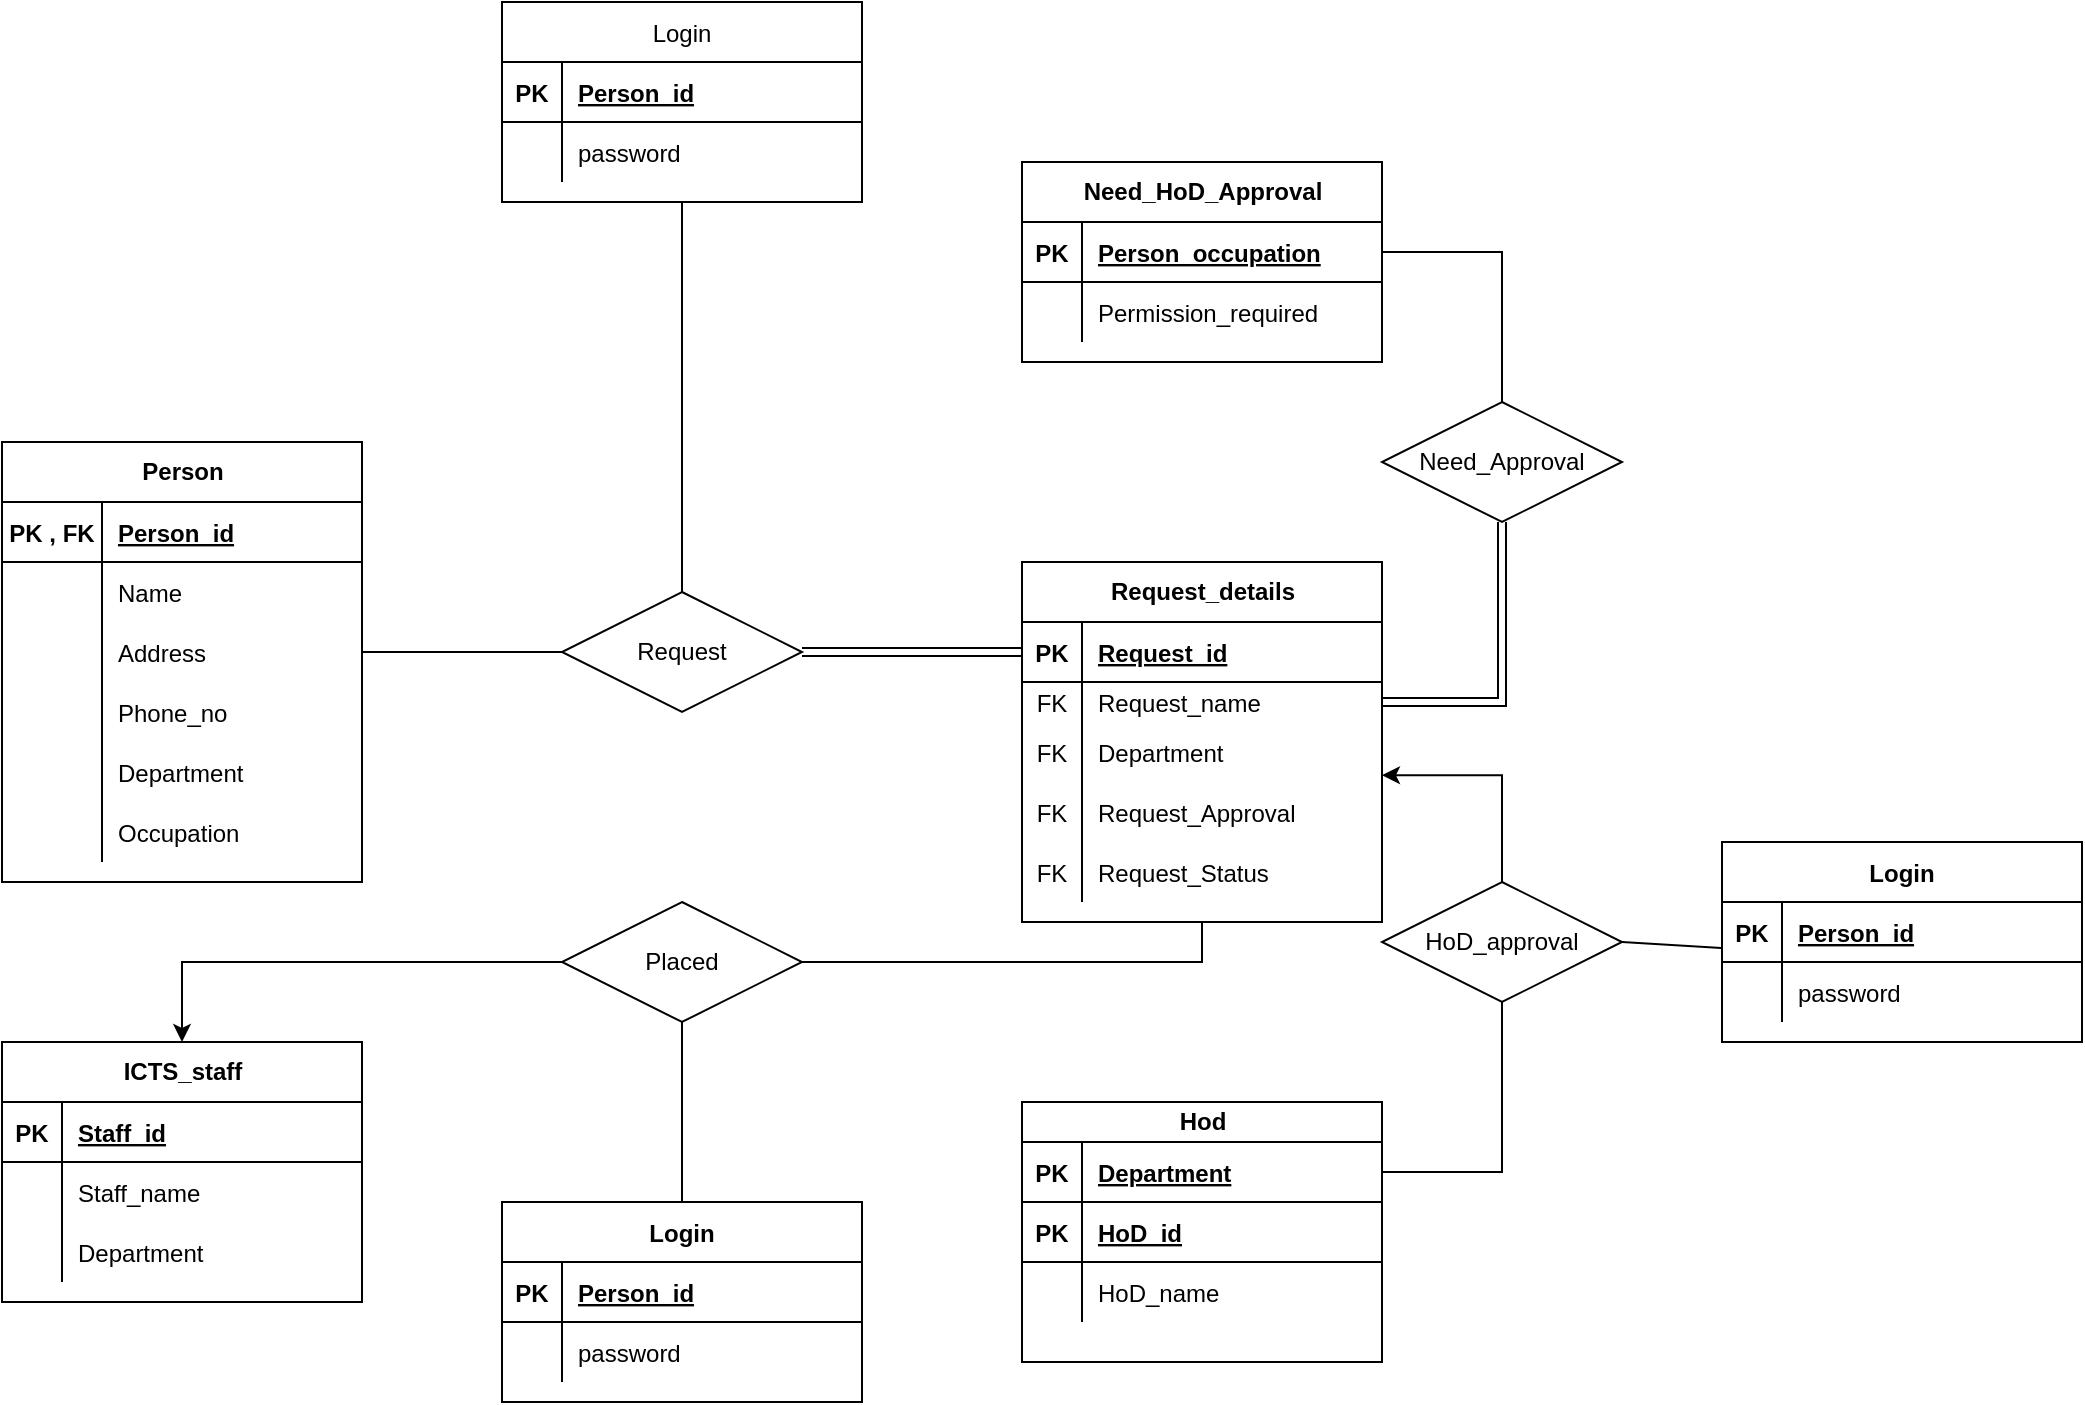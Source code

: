 <mxfile version="13.10.4" type="github">
  <diagram id="aMaXBnaIYGT4KekO0aj6" name="Page-1">
    <mxGraphModel dx="2333" dy="829" grid="1" gridSize="10" guides="1" tooltips="1" connect="1" arrows="1" fold="1" page="1" pageScale="1" pageWidth="850" pageHeight="1100" math="0" shadow="0">
      <root>
        <mxCell id="0" />
        <mxCell id="1" parent="0" />
        <mxCell id="jRo9vK5PYB-S02NQwqbe-42" value="Person" style="shape=table;startSize=30;container=1;collapsible=1;childLayout=tableLayout;fixedRows=1;rowLines=0;fontStyle=1;align=center;resizeLast=1;html=1;" parent="1" vertex="1">
          <mxGeometry x="-30" y="280" width="180" height="220" as="geometry" />
        </mxCell>
        <mxCell id="jRo9vK5PYB-S02NQwqbe-43" value="" style="shape=partialRectangle;collapsible=0;dropTarget=0;pointerEvents=0;fillColor=none;top=0;left=0;bottom=1;right=0;points=[[0,0.5],[1,0.5]];portConstraint=eastwest;" parent="jRo9vK5PYB-S02NQwqbe-42" vertex="1">
          <mxGeometry y="30" width="180" height="30" as="geometry" />
        </mxCell>
        <mxCell id="jRo9vK5PYB-S02NQwqbe-44" value="PK , FK" style="shape=partialRectangle;connectable=0;fillColor=none;top=0;left=0;bottom=0;right=0;fontStyle=1;overflow=hidden;" parent="jRo9vK5PYB-S02NQwqbe-43" vertex="1">
          <mxGeometry width="50" height="30" as="geometry" />
        </mxCell>
        <mxCell id="jRo9vK5PYB-S02NQwqbe-45" value="Person_id" style="shape=partialRectangle;connectable=0;fillColor=none;top=0;left=0;bottom=0;right=0;align=left;spacingLeft=6;fontStyle=5;overflow=hidden;" parent="jRo9vK5PYB-S02NQwqbe-43" vertex="1">
          <mxGeometry x="50" width="130" height="30" as="geometry" />
        </mxCell>
        <mxCell id="jRo9vK5PYB-S02NQwqbe-46" value="" style="shape=partialRectangle;collapsible=0;dropTarget=0;pointerEvents=0;fillColor=none;top=0;left=0;bottom=0;right=0;points=[[0,0.5],[1,0.5]];portConstraint=eastwest;" parent="jRo9vK5PYB-S02NQwqbe-42" vertex="1">
          <mxGeometry y="60" width="180" height="30" as="geometry" />
        </mxCell>
        <mxCell id="jRo9vK5PYB-S02NQwqbe-47" value="" style="shape=partialRectangle;connectable=0;fillColor=none;top=0;left=0;bottom=0;right=0;editable=1;overflow=hidden;" parent="jRo9vK5PYB-S02NQwqbe-46" vertex="1">
          <mxGeometry width="50" height="30" as="geometry" />
        </mxCell>
        <mxCell id="jRo9vK5PYB-S02NQwqbe-48" value="Name" style="shape=partialRectangle;connectable=0;fillColor=none;top=0;left=0;bottom=0;right=0;align=left;spacingLeft=6;overflow=hidden;" parent="jRo9vK5PYB-S02NQwqbe-46" vertex="1">
          <mxGeometry x="50" width="130" height="30" as="geometry" />
        </mxCell>
        <mxCell id="jRo9vK5PYB-S02NQwqbe-49" value="" style="shape=partialRectangle;collapsible=0;dropTarget=0;pointerEvents=0;fillColor=none;top=0;left=0;bottom=0;right=0;points=[[0,0.5],[1,0.5]];portConstraint=eastwest;" parent="jRo9vK5PYB-S02NQwqbe-42" vertex="1">
          <mxGeometry y="90" width="180" height="30" as="geometry" />
        </mxCell>
        <mxCell id="jRo9vK5PYB-S02NQwqbe-50" value="" style="shape=partialRectangle;connectable=0;fillColor=none;top=0;left=0;bottom=0;right=0;editable=1;overflow=hidden;" parent="jRo9vK5PYB-S02NQwqbe-49" vertex="1">
          <mxGeometry width="50" height="30" as="geometry" />
        </mxCell>
        <mxCell id="jRo9vK5PYB-S02NQwqbe-51" value="Address" style="shape=partialRectangle;connectable=0;fillColor=none;top=0;left=0;bottom=0;right=0;align=left;spacingLeft=6;overflow=hidden;" parent="jRo9vK5PYB-S02NQwqbe-49" vertex="1">
          <mxGeometry x="50" width="130" height="30" as="geometry" />
        </mxCell>
        <mxCell id="jRo9vK5PYB-S02NQwqbe-52" value="" style="shape=partialRectangle;collapsible=0;dropTarget=0;pointerEvents=0;fillColor=none;top=0;left=0;bottom=0;right=0;points=[[0,0.5],[1,0.5]];portConstraint=eastwest;" parent="jRo9vK5PYB-S02NQwqbe-42" vertex="1">
          <mxGeometry y="120" width="180" height="30" as="geometry" />
        </mxCell>
        <mxCell id="jRo9vK5PYB-S02NQwqbe-53" value="" style="shape=partialRectangle;connectable=0;fillColor=none;top=0;left=0;bottom=0;right=0;editable=1;overflow=hidden;" parent="jRo9vK5PYB-S02NQwqbe-52" vertex="1">
          <mxGeometry width="50" height="30" as="geometry" />
        </mxCell>
        <mxCell id="jRo9vK5PYB-S02NQwqbe-54" value="Phone_no" style="shape=partialRectangle;connectable=0;fillColor=none;top=0;left=0;bottom=0;right=0;align=left;spacingLeft=6;overflow=hidden;" parent="jRo9vK5PYB-S02NQwqbe-52" vertex="1">
          <mxGeometry x="50" width="130" height="30" as="geometry" />
        </mxCell>
        <mxCell id="jRo9vK5PYB-S02NQwqbe-55" value="" style="shape=partialRectangle;collapsible=0;dropTarget=0;pointerEvents=0;fillColor=none;top=0;left=0;bottom=0;right=0;points=[[0,0.5],[1,0.5]];portConstraint=eastwest;" parent="jRo9vK5PYB-S02NQwqbe-42" vertex="1">
          <mxGeometry y="150" width="180" height="30" as="geometry" />
        </mxCell>
        <mxCell id="jRo9vK5PYB-S02NQwqbe-56" value="" style="shape=partialRectangle;connectable=0;fillColor=none;top=0;left=0;bottom=0;right=0;editable=1;overflow=hidden;" parent="jRo9vK5PYB-S02NQwqbe-55" vertex="1">
          <mxGeometry width="50" height="30" as="geometry" />
        </mxCell>
        <mxCell id="jRo9vK5PYB-S02NQwqbe-57" value="Department" style="shape=partialRectangle;connectable=0;fillColor=none;top=0;left=0;bottom=0;right=0;align=left;spacingLeft=6;overflow=hidden;" parent="jRo9vK5PYB-S02NQwqbe-55" vertex="1">
          <mxGeometry x="50" width="130" height="30" as="geometry" />
        </mxCell>
        <mxCell id="gTWYj47MA-mIqvsdXgrU-1" value="" style="shape=partialRectangle;collapsible=0;dropTarget=0;pointerEvents=0;fillColor=none;top=0;left=0;bottom=0;right=0;points=[[0,0.5],[1,0.5]];portConstraint=eastwest;" vertex="1" parent="jRo9vK5PYB-S02NQwqbe-42">
          <mxGeometry y="180" width="180" height="30" as="geometry" />
        </mxCell>
        <mxCell id="gTWYj47MA-mIqvsdXgrU-2" value="" style="shape=partialRectangle;connectable=0;fillColor=none;top=0;left=0;bottom=0;right=0;editable=1;overflow=hidden;" vertex="1" parent="gTWYj47MA-mIqvsdXgrU-1">
          <mxGeometry width="50" height="30" as="geometry" />
        </mxCell>
        <mxCell id="gTWYj47MA-mIqvsdXgrU-3" value="Occupation" style="shape=partialRectangle;connectable=0;fillColor=none;top=0;left=0;bottom=0;right=0;align=left;spacingLeft=6;overflow=hidden;" vertex="1" parent="gTWYj47MA-mIqvsdXgrU-1">
          <mxGeometry x="50" width="130" height="30" as="geometry" />
        </mxCell>
        <mxCell id="jRo9vK5PYB-S02NQwqbe-88" value="Request_details" style="shape=table;startSize=30;container=1;collapsible=1;childLayout=tableLayout;fixedRows=1;rowLines=0;fontStyle=1;align=center;resizeLast=1;html=1;" parent="1" vertex="1">
          <mxGeometry x="480" y="340" width="180" height="180" as="geometry" />
        </mxCell>
        <mxCell id="jRo9vK5PYB-S02NQwqbe-89" value="" style="shape=partialRectangle;collapsible=0;dropTarget=0;pointerEvents=0;fillColor=none;top=0;left=0;bottom=1;right=0;points=[[0,0.5],[1,0.5]];portConstraint=eastwest;" parent="jRo9vK5PYB-S02NQwqbe-88" vertex="1">
          <mxGeometry y="30" width="180" height="30" as="geometry" />
        </mxCell>
        <mxCell id="jRo9vK5PYB-S02NQwqbe-90" value="PK" style="shape=partialRectangle;connectable=0;fillColor=none;top=0;left=0;bottom=0;right=0;fontStyle=1;overflow=hidden;" parent="jRo9vK5PYB-S02NQwqbe-89" vertex="1">
          <mxGeometry width="30" height="30" as="geometry" />
        </mxCell>
        <mxCell id="jRo9vK5PYB-S02NQwqbe-91" value="Request_id" style="shape=partialRectangle;connectable=0;fillColor=none;top=0;left=0;bottom=0;right=0;align=left;spacingLeft=6;fontStyle=5;overflow=hidden;" parent="jRo9vK5PYB-S02NQwqbe-89" vertex="1">
          <mxGeometry x="30" width="150" height="30" as="geometry" />
        </mxCell>
        <mxCell id="jRo9vK5PYB-S02NQwqbe-92" value="" style="shape=partialRectangle;collapsible=0;dropTarget=0;pointerEvents=0;fillColor=none;top=0;left=0;bottom=0;right=0;points=[[0,0.5],[1,0.5]];portConstraint=eastwest;" parent="jRo9vK5PYB-S02NQwqbe-88" vertex="1">
          <mxGeometry y="60" width="180" height="20" as="geometry" />
        </mxCell>
        <mxCell id="jRo9vK5PYB-S02NQwqbe-93" value="FK" style="shape=partialRectangle;connectable=0;fillColor=none;top=0;left=0;bottom=0;right=0;editable=1;overflow=hidden;" parent="jRo9vK5PYB-S02NQwqbe-92" vertex="1">
          <mxGeometry width="30" height="20" as="geometry" />
        </mxCell>
        <mxCell id="jRo9vK5PYB-S02NQwqbe-94" value="Request_name" style="shape=partialRectangle;connectable=0;fillColor=none;top=0;left=0;bottom=0;right=0;align=left;spacingLeft=6;overflow=hidden;" parent="jRo9vK5PYB-S02NQwqbe-92" vertex="1">
          <mxGeometry x="30" width="150" height="20" as="geometry" />
        </mxCell>
        <mxCell id="jRo9vK5PYB-S02NQwqbe-95" value="" style="shape=partialRectangle;collapsible=0;dropTarget=0;pointerEvents=0;fillColor=none;top=0;left=0;bottom=0;right=0;points=[[0,0.5],[1,0.5]];portConstraint=eastwest;" parent="jRo9vK5PYB-S02NQwqbe-88" vertex="1">
          <mxGeometry y="80" width="180" height="30" as="geometry" />
        </mxCell>
        <mxCell id="jRo9vK5PYB-S02NQwqbe-96" value="FK" style="shape=partialRectangle;connectable=0;fillColor=none;top=0;left=0;bottom=0;right=0;editable=1;overflow=hidden;" parent="jRo9vK5PYB-S02NQwqbe-95" vertex="1">
          <mxGeometry width="30" height="30" as="geometry" />
        </mxCell>
        <mxCell id="jRo9vK5PYB-S02NQwqbe-97" value="Department" style="shape=partialRectangle;connectable=0;fillColor=none;top=0;left=0;bottom=0;right=0;align=left;spacingLeft=6;overflow=hidden;" parent="jRo9vK5PYB-S02NQwqbe-95" vertex="1">
          <mxGeometry x="30" width="150" height="30" as="geometry" />
        </mxCell>
        <mxCell id="gTWYj47MA-mIqvsdXgrU-82" value="" style="shape=partialRectangle;collapsible=0;dropTarget=0;pointerEvents=0;fillColor=none;top=0;left=0;bottom=0;right=0;points=[[0,0.5],[1,0.5]];portConstraint=eastwest;" vertex="1" parent="jRo9vK5PYB-S02NQwqbe-88">
          <mxGeometry y="110" width="180" height="30" as="geometry" />
        </mxCell>
        <mxCell id="gTWYj47MA-mIqvsdXgrU-83" value="FK" style="shape=partialRectangle;connectable=0;fillColor=none;top=0;left=0;bottom=0;right=0;editable=1;overflow=hidden;" vertex="1" parent="gTWYj47MA-mIqvsdXgrU-82">
          <mxGeometry width="30" height="30" as="geometry" />
        </mxCell>
        <mxCell id="gTWYj47MA-mIqvsdXgrU-84" value="Request_Approval" style="shape=partialRectangle;connectable=0;fillColor=none;top=0;left=0;bottom=0;right=0;align=left;spacingLeft=6;overflow=hidden;" vertex="1" parent="gTWYj47MA-mIqvsdXgrU-82">
          <mxGeometry x="30" width="150" height="30" as="geometry" />
        </mxCell>
        <mxCell id="gTWYj47MA-mIqvsdXgrU-85" value="" style="shape=partialRectangle;collapsible=0;dropTarget=0;pointerEvents=0;fillColor=none;top=0;left=0;bottom=0;right=0;points=[[0,0.5],[1,0.5]];portConstraint=eastwest;" vertex="1" parent="jRo9vK5PYB-S02NQwqbe-88">
          <mxGeometry y="140" width="180" height="30" as="geometry" />
        </mxCell>
        <mxCell id="gTWYj47MA-mIqvsdXgrU-86" value="FK" style="shape=partialRectangle;connectable=0;fillColor=none;top=0;left=0;bottom=0;right=0;editable=1;overflow=hidden;" vertex="1" parent="gTWYj47MA-mIqvsdXgrU-85">
          <mxGeometry width="30" height="30" as="geometry" />
        </mxCell>
        <mxCell id="gTWYj47MA-mIqvsdXgrU-87" value="Request_Status" style="shape=partialRectangle;connectable=0;fillColor=none;top=0;left=0;bottom=0;right=0;align=left;spacingLeft=6;overflow=hidden;" vertex="1" parent="gTWYj47MA-mIqvsdXgrU-85">
          <mxGeometry x="30" width="150" height="30" as="geometry" />
        </mxCell>
        <mxCell id="jRo9vK5PYB-S02NQwqbe-104" value="Need_HoD_Approval" style="shape=table;startSize=30;container=1;collapsible=1;childLayout=tableLayout;fixedRows=1;rowLines=0;fontStyle=1;align=center;resizeLast=1;html=1;" parent="1" vertex="1">
          <mxGeometry x="480" y="140" width="180" height="100" as="geometry" />
        </mxCell>
        <mxCell id="jRo9vK5PYB-S02NQwqbe-117" value="" style="shape=partialRectangle;collapsible=0;dropTarget=0;pointerEvents=0;fillColor=none;top=0;left=0;bottom=1;right=0;points=[[0,0.5],[1,0.5]];portConstraint=eastwest;" parent="jRo9vK5PYB-S02NQwqbe-104" vertex="1">
          <mxGeometry y="30" width="180" height="30" as="geometry" />
        </mxCell>
        <mxCell id="jRo9vK5PYB-S02NQwqbe-118" value="PK" style="shape=partialRectangle;connectable=0;fillColor=none;top=0;left=0;bottom=0;right=0;fontStyle=1;overflow=hidden;" parent="jRo9vK5PYB-S02NQwqbe-117" vertex="1">
          <mxGeometry width="30" height="30" as="geometry" />
        </mxCell>
        <mxCell id="jRo9vK5PYB-S02NQwqbe-119" value="Person_occupation" style="shape=partialRectangle;connectable=0;fillColor=none;top=0;left=0;bottom=0;right=0;align=left;spacingLeft=6;fontStyle=5;overflow=hidden;" parent="jRo9vK5PYB-S02NQwqbe-117" vertex="1">
          <mxGeometry x="30" width="150" height="30" as="geometry" />
        </mxCell>
        <mxCell id="jRo9vK5PYB-S02NQwqbe-108" value="" style="shape=partialRectangle;collapsible=0;dropTarget=0;pointerEvents=0;fillColor=none;top=0;left=0;bottom=0;right=0;points=[[0,0.5],[1,0.5]];portConstraint=eastwest;" parent="jRo9vK5PYB-S02NQwqbe-104" vertex="1">
          <mxGeometry y="60" width="180" height="30" as="geometry" />
        </mxCell>
        <mxCell id="jRo9vK5PYB-S02NQwqbe-109" value="" style="shape=partialRectangle;connectable=0;fillColor=none;top=0;left=0;bottom=0;right=0;editable=1;overflow=hidden;" parent="jRo9vK5PYB-S02NQwqbe-108" vertex="1">
          <mxGeometry width="30" height="30" as="geometry" />
        </mxCell>
        <mxCell id="jRo9vK5PYB-S02NQwqbe-110" value="Permission_required" style="shape=partialRectangle;connectable=0;fillColor=none;top=0;left=0;bottom=0;right=0;align=left;spacingLeft=6;overflow=hidden;" parent="jRo9vK5PYB-S02NQwqbe-108" vertex="1">
          <mxGeometry x="30" width="150" height="30" as="geometry" />
        </mxCell>
        <mxCell id="jRo9vK5PYB-S02NQwqbe-120" value="Hod" style="shape=table;startSize=20;container=1;collapsible=1;childLayout=tableLayout;fixedRows=1;rowLines=0;fontStyle=1;align=center;resizeLast=1;html=1;" parent="1" vertex="1">
          <mxGeometry x="480" y="610" width="180" height="130" as="geometry" />
        </mxCell>
        <mxCell id="jRo9vK5PYB-S02NQwqbe-121" value="" style="shape=partialRectangle;collapsible=0;dropTarget=0;pointerEvents=0;fillColor=none;top=0;left=0;bottom=1;right=0;points=[[0,0.5],[1,0.5]];portConstraint=eastwest;" parent="jRo9vK5PYB-S02NQwqbe-120" vertex="1">
          <mxGeometry y="20" width="180" height="30" as="geometry" />
        </mxCell>
        <mxCell id="jRo9vK5PYB-S02NQwqbe-122" value="PK" style="shape=partialRectangle;connectable=0;fillColor=none;top=0;left=0;bottom=0;right=0;fontStyle=1;overflow=hidden;" parent="jRo9vK5PYB-S02NQwqbe-121" vertex="1">
          <mxGeometry width="30" height="30" as="geometry" />
        </mxCell>
        <mxCell id="jRo9vK5PYB-S02NQwqbe-123" value="Department" style="shape=partialRectangle;connectable=0;fillColor=none;top=0;left=0;bottom=0;right=0;align=left;spacingLeft=6;fontStyle=5;overflow=hidden;" parent="jRo9vK5PYB-S02NQwqbe-121" vertex="1">
          <mxGeometry x="30" width="150" height="30" as="geometry" />
        </mxCell>
        <mxCell id="gTWYj47MA-mIqvsdXgrU-59" value="" style="shape=partialRectangle;collapsible=0;dropTarget=0;pointerEvents=0;fillColor=none;top=0;left=0;bottom=1;right=0;points=[[0,0.5],[1,0.5]];portConstraint=eastwest;" vertex="1" parent="jRo9vK5PYB-S02NQwqbe-120">
          <mxGeometry y="50" width="180" height="30" as="geometry" />
        </mxCell>
        <mxCell id="gTWYj47MA-mIqvsdXgrU-60" value="PK" style="shape=partialRectangle;connectable=0;fillColor=none;top=0;left=0;bottom=0;right=0;fontStyle=1;overflow=hidden;" vertex="1" parent="gTWYj47MA-mIqvsdXgrU-59">
          <mxGeometry width="30" height="30" as="geometry" />
        </mxCell>
        <mxCell id="gTWYj47MA-mIqvsdXgrU-61" value="HoD_id" style="shape=partialRectangle;connectable=0;fillColor=none;top=0;left=0;bottom=0;right=0;align=left;spacingLeft=6;fontStyle=5;overflow=hidden;" vertex="1" parent="gTWYj47MA-mIqvsdXgrU-59">
          <mxGeometry x="30" width="150" height="30" as="geometry" />
        </mxCell>
        <mxCell id="gTWYj47MA-mIqvsdXgrU-11" value="" style="shape=partialRectangle;collapsible=0;dropTarget=0;pointerEvents=0;fillColor=none;top=0;left=0;bottom=0;right=0;points=[[0,0.5],[1,0.5]];portConstraint=eastwest;" vertex="1" parent="jRo9vK5PYB-S02NQwqbe-120">
          <mxGeometry y="80" width="180" height="30" as="geometry" />
        </mxCell>
        <mxCell id="gTWYj47MA-mIqvsdXgrU-12" value="" style="shape=partialRectangle;connectable=0;fillColor=none;top=0;left=0;bottom=0;right=0;editable=1;overflow=hidden;" vertex="1" parent="gTWYj47MA-mIqvsdXgrU-11">
          <mxGeometry width="30" height="30" as="geometry" />
        </mxCell>
        <mxCell id="gTWYj47MA-mIqvsdXgrU-13" value="HoD_name" style="shape=partialRectangle;connectable=0;fillColor=none;top=0;left=0;bottom=0;right=0;align=left;spacingLeft=6;overflow=hidden;" vertex="1" parent="gTWYj47MA-mIqvsdXgrU-11">
          <mxGeometry x="30" width="150" height="30" as="geometry" />
        </mxCell>
        <mxCell id="jRo9vK5PYB-S02NQwqbe-133" value="ICTS_staff" style="shape=table;startSize=30;container=1;collapsible=1;childLayout=tableLayout;fixedRows=1;rowLines=0;fontStyle=1;align=center;resizeLast=1;html=1;" parent="1" vertex="1">
          <mxGeometry x="-30" y="580" width="180" height="130" as="geometry" />
        </mxCell>
        <mxCell id="jRo9vK5PYB-S02NQwqbe-134" value="" style="shape=partialRectangle;collapsible=0;dropTarget=0;pointerEvents=0;fillColor=none;top=0;left=0;bottom=1;right=0;points=[[0,0.5],[1,0.5]];portConstraint=eastwest;" parent="jRo9vK5PYB-S02NQwqbe-133" vertex="1">
          <mxGeometry y="30" width="180" height="30" as="geometry" />
        </mxCell>
        <mxCell id="jRo9vK5PYB-S02NQwqbe-135" value="PK" style="shape=partialRectangle;connectable=0;fillColor=none;top=0;left=0;bottom=0;right=0;fontStyle=1;overflow=hidden;" parent="jRo9vK5PYB-S02NQwqbe-134" vertex="1">
          <mxGeometry width="30" height="30" as="geometry" />
        </mxCell>
        <mxCell id="jRo9vK5PYB-S02NQwqbe-136" value="Staff_id" style="shape=partialRectangle;connectable=0;fillColor=none;top=0;left=0;bottom=0;right=0;align=left;spacingLeft=6;fontStyle=5;overflow=hidden;" parent="jRo9vK5PYB-S02NQwqbe-134" vertex="1">
          <mxGeometry x="30" width="150" height="30" as="geometry" />
        </mxCell>
        <mxCell id="jRo9vK5PYB-S02NQwqbe-137" value="" style="shape=partialRectangle;collapsible=0;dropTarget=0;pointerEvents=0;fillColor=none;top=0;left=0;bottom=0;right=0;points=[[0,0.5],[1,0.5]];portConstraint=eastwest;" parent="jRo9vK5PYB-S02NQwqbe-133" vertex="1">
          <mxGeometry y="60" width="180" height="30" as="geometry" />
        </mxCell>
        <mxCell id="jRo9vK5PYB-S02NQwqbe-138" value="" style="shape=partialRectangle;connectable=0;fillColor=none;top=0;left=0;bottom=0;right=0;editable=1;overflow=hidden;" parent="jRo9vK5PYB-S02NQwqbe-137" vertex="1">
          <mxGeometry width="30" height="30" as="geometry" />
        </mxCell>
        <mxCell id="jRo9vK5PYB-S02NQwqbe-139" value="Staff_name" style="shape=partialRectangle;connectable=0;fillColor=none;top=0;left=0;bottom=0;right=0;align=left;spacingLeft=6;overflow=hidden;" parent="jRo9vK5PYB-S02NQwqbe-137" vertex="1">
          <mxGeometry x="30" width="150" height="30" as="geometry" />
        </mxCell>
        <mxCell id="jRo9vK5PYB-S02NQwqbe-140" value="" style="shape=partialRectangle;collapsible=0;dropTarget=0;pointerEvents=0;fillColor=none;top=0;left=0;bottom=0;right=0;points=[[0,0.5],[1,0.5]];portConstraint=eastwest;" parent="jRo9vK5PYB-S02NQwqbe-133" vertex="1">
          <mxGeometry y="90" width="180" height="30" as="geometry" />
        </mxCell>
        <mxCell id="jRo9vK5PYB-S02NQwqbe-141" value="" style="shape=partialRectangle;connectable=0;fillColor=none;top=0;left=0;bottom=0;right=0;editable=1;overflow=hidden;" parent="jRo9vK5PYB-S02NQwqbe-140" vertex="1">
          <mxGeometry width="30" height="30" as="geometry" />
        </mxCell>
        <mxCell id="jRo9vK5PYB-S02NQwqbe-142" value="Department" style="shape=partialRectangle;connectable=0;fillColor=none;top=0;left=0;bottom=0;right=0;align=left;spacingLeft=6;overflow=hidden;" parent="jRo9vK5PYB-S02NQwqbe-140" vertex="1">
          <mxGeometry x="30" width="150" height="30" as="geometry" />
        </mxCell>
        <mxCell id="gTWYj47MA-mIqvsdXgrU-46" style="edgeStyle=orthogonalEdgeStyle;shape=link;rounded=0;orthogonalLoop=1;jettySize=auto;html=1;entryX=0;entryY=0.5;entryDx=0;entryDy=0;exitX=1;exitY=0.5;exitDx=0;exitDy=0;" edge="1" parent="1" source="jRo9vK5PYB-S02NQwqbe-146" target="jRo9vK5PYB-S02NQwqbe-89">
          <mxGeometry relative="1" as="geometry" />
        </mxCell>
        <mxCell id="jRo9vK5PYB-S02NQwqbe-146" value="Request" style="shape=rhombus;perimeter=rhombusPerimeter;whiteSpace=wrap;html=1;align=center;" parent="1" vertex="1">
          <mxGeometry x="250" y="355" width="120" height="60" as="geometry" />
        </mxCell>
        <mxCell id="jRo9vK5PYB-S02NQwqbe-164" style="edgeStyle=orthogonalEdgeStyle;rounded=0;orthogonalLoop=1;jettySize=auto;html=1;entryX=1;entryY=0.887;entryDx=0;entryDy=0;entryPerimeter=0;" parent="1" source="jRo9vK5PYB-S02NQwqbe-148" target="jRo9vK5PYB-S02NQwqbe-95" edge="1">
          <mxGeometry relative="1" as="geometry" />
        </mxCell>
        <mxCell id="jRo9vK5PYB-S02NQwqbe-148" value="HoD_approval" style="shape=rhombus;perimeter=rhombusPerimeter;whiteSpace=wrap;html=1;align=center;perimeterSpacing=0;" parent="1" vertex="1">
          <mxGeometry x="660" y="500" width="120" height="60" as="geometry" />
        </mxCell>
        <mxCell id="jRo9vK5PYB-S02NQwqbe-168" style="edgeStyle=orthogonalEdgeStyle;rounded=0;orthogonalLoop=1;jettySize=auto;html=1;entryX=0.5;entryY=0;entryDx=0;entryDy=0;" parent="1" source="jRo9vK5PYB-S02NQwqbe-149" target="jRo9vK5PYB-S02NQwqbe-133" edge="1">
          <mxGeometry relative="1" as="geometry" />
        </mxCell>
        <mxCell id="jRo9vK5PYB-S02NQwqbe-149" value="Placed" style="shape=rhombus;perimeter=rhombusPerimeter;whiteSpace=wrap;html=1;align=center;" parent="1" vertex="1">
          <mxGeometry x="250" y="510" width="120" height="60" as="geometry" />
        </mxCell>
        <mxCell id="gTWYj47MA-mIqvsdXgrU-88" style="edgeStyle=orthogonalEdgeStyle;shape=link;rounded=0;orthogonalLoop=1;jettySize=auto;html=1;entryX=1;entryY=0.5;entryDx=0;entryDy=0;" edge="1" parent="1" source="jRo9vK5PYB-S02NQwqbe-150" target="jRo9vK5PYB-S02NQwqbe-92">
          <mxGeometry relative="1" as="geometry" />
        </mxCell>
        <mxCell id="jRo9vK5PYB-S02NQwqbe-150" value="Need_Approval" style="shape=rhombus;perimeter=rhombusPerimeter;whiteSpace=wrap;html=1;align=center;" parent="1" vertex="1">
          <mxGeometry x="660" y="260" width="120" height="60" as="geometry" />
        </mxCell>
        <mxCell id="jRo9vK5PYB-S02NQwqbe-163" value="" style="endArrow=none;html=1;rounded=0;entryX=0.5;entryY=0;entryDx=0;entryDy=0;exitX=1;exitY=0.5;exitDx=0;exitDy=0;" parent="1" source="jRo9vK5PYB-S02NQwqbe-117" target="jRo9vK5PYB-S02NQwqbe-150" edge="1">
          <mxGeometry relative="1" as="geometry">
            <mxPoint x="310" y="410" as="sourcePoint" />
            <mxPoint x="470" y="410" as="targetPoint" />
            <Array as="points">
              <mxPoint x="720" y="185" />
            </Array>
          </mxGeometry>
        </mxCell>
        <mxCell id="jRo9vK5PYB-S02NQwqbe-166" value="" style="endArrow=none;html=1;rounded=0;exitX=1;exitY=0.5;exitDx=0;exitDy=0;entryX=0.5;entryY=1;entryDx=0;entryDy=0;" parent="1" source="jRo9vK5PYB-S02NQwqbe-121" target="jRo9vK5PYB-S02NQwqbe-148" edge="1">
          <mxGeometry relative="1" as="geometry">
            <mxPoint x="310" y="480" as="sourcePoint" />
            <mxPoint x="470" y="480" as="targetPoint" />
            <Array as="points">
              <mxPoint x="720" y="645" />
            </Array>
          </mxGeometry>
        </mxCell>
        <mxCell id="jRo9vK5PYB-S02NQwqbe-167" value="" style="endArrow=none;html=1;rounded=0;entryX=0.5;entryY=1;entryDx=0;entryDy=0;exitX=1;exitY=0.5;exitDx=0;exitDy=0;" parent="1" source="jRo9vK5PYB-S02NQwqbe-149" target="jRo9vK5PYB-S02NQwqbe-88" edge="1">
          <mxGeometry relative="1" as="geometry">
            <mxPoint x="310" y="480" as="sourcePoint" />
            <mxPoint x="470" y="480" as="targetPoint" />
            <Array as="points">
              <mxPoint x="570" y="540" />
            </Array>
          </mxGeometry>
        </mxCell>
        <mxCell id="gTWYj47MA-mIqvsdXgrU-14" value="Login" style="shape=table;startSize=30;container=1;collapsible=1;childLayout=tableLayout;fixedRows=1;rowLines=0;fontStyle=0;align=center;resizeLast=1;" vertex="1" parent="1">
          <mxGeometry x="220" y="60" width="180" height="100" as="geometry" />
        </mxCell>
        <mxCell id="gTWYj47MA-mIqvsdXgrU-15" value="" style="shape=partialRectangle;collapsible=0;dropTarget=0;pointerEvents=0;fillColor=none;top=0;left=0;bottom=1;right=0;points=[[0,0.5],[1,0.5]];portConstraint=eastwest;" vertex="1" parent="gTWYj47MA-mIqvsdXgrU-14">
          <mxGeometry y="30" width="180" height="30" as="geometry" />
        </mxCell>
        <mxCell id="gTWYj47MA-mIqvsdXgrU-16" value="PK" style="shape=partialRectangle;connectable=0;fillColor=none;top=0;left=0;bottom=0;right=0;fontStyle=1;overflow=hidden;" vertex="1" parent="gTWYj47MA-mIqvsdXgrU-15">
          <mxGeometry width="30" height="30" as="geometry" />
        </mxCell>
        <mxCell id="gTWYj47MA-mIqvsdXgrU-17" value="Person_id" style="shape=partialRectangle;connectable=0;fillColor=none;top=0;left=0;bottom=0;right=0;align=left;spacingLeft=6;fontStyle=5;overflow=hidden;" vertex="1" parent="gTWYj47MA-mIqvsdXgrU-15">
          <mxGeometry x="30" width="150" height="30" as="geometry" />
        </mxCell>
        <mxCell id="gTWYj47MA-mIqvsdXgrU-18" value="" style="shape=partialRectangle;collapsible=0;dropTarget=0;pointerEvents=0;fillColor=none;top=0;left=0;bottom=0;right=0;points=[[0,0.5],[1,0.5]];portConstraint=eastwest;" vertex="1" parent="gTWYj47MA-mIqvsdXgrU-14">
          <mxGeometry y="60" width="180" height="30" as="geometry" />
        </mxCell>
        <mxCell id="gTWYj47MA-mIqvsdXgrU-19" value="" style="shape=partialRectangle;connectable=0;fillColor=none;top=0;left=0;bottom=0;right=0;editable=1;overflow=hidden;" vertex="1" parent="gTWYj47MA-mIqvsdXgrU-18">
          <mxGeometry width="30" height="30" as="geometry" />
        </mxCell>
        <mxCell id="gTWYj47MA-mIqvsdXgrU-20" value="password" style="shape=partialRectangle;connectable=0;fillColor=none;top=0;left=0;bottom=0;right=0;align=left;spacingLeft=6;overflow=hidden;" vertex="1" parent="gTWYj47MA-mIqvsdXgrU-18">
          <mxGeometry x="30" width="150" height="30" as="geometry" />
        </mxCell>
        <mxCell id="gTWYj47MA-mIqvsdXgrU-27" value="" style="endArrow=none;html=1;rounded=0;exitX=0.5;exitY=1;exitDx=0;exitDy=0;entryX=0.5;entryY=0;entryDx=0;entryDy=0;" edge="1" parent="1" source="gTWYj47MA-mIqvsdXgrU-14" target="jRo9vK5PYB-S02NQwqbe-146">
          <mxGeometry relative="1" as="geometry">
            <mxPoint x="310" y="230" as="sourcePoint" />
            <mxPoint x="520" y="290" as="targetPoint" />
          </mxGeometry>
        </mxCell>
        <mxCell id="gTWYj47MA-mIqvsdXgrU-28" value="Login" style="shape=table;startSize=30;container=1;collapsible=1;childLayout=tableLayout;fixedRows=1;rowLines=0;fontStyle=1;align=center;resizeLast=1;" vertex="1" parent="1">
          <mxGeometry x="830" y="480" width="180" height="100" as="geometry" />
        </mxCell>
        <mxCell id="gTWYj47MA-mIqvsdXgrU-29" value="" style="shape=partialRectangle;collapsible=0;dropTarget=0;pointerEvents=0;fillColor=none;top=0;left=0;bottom=1;right=0;points=[[0,0.5],[1,0.5]];portConstraint=eastwest;" vertex="1" parent="gTWYj47MA-mIqvsdXgrU-28">
          <mxGeometry y="30" width="180" height="30" as="geometry" />
        </mxCell>
        <mxCell id="gTWYj47MA-mIqvsdXgrU-30" value="PK" style="shape=partialRectangle;connectable=0;fillColor=none;top=0;left=0;bottom=0;right=0;fontStyle=1;overflow=hidden;" vertex="1" parent="gTWYj47MA-mIqvsdXgrU-29">
          <mxGeometry width="30" height="30" as="geometry" />
        </mxCell>
        <mxCell id="gTWYj47MA-mIqvsdXgrU-31" value="Person_id" style="shape=partialRectangle;connectable=0;fillColor=none;top=0;left=0;bottom=0;right=0;align=left;spacingLeft=6;fontStyle=5;overflow=hidden;" vertex="1" parent="gTWYj47MA-mIqvsdXgrU-29">
          <mxGeometry x="30" width="150" height="30" as="geometry" />
        </mxCell>
        <mxCell id="gTWYj47MA-mIqvsdXgrU-32" value="" style="shape=partialRectangle;collapsible=0;dropTarget=0;pointerEvents=0;fillColor=none;top=0;left=0;bottom=0;right=0;points=[[0,0.5],[1,0.5]];portConstraint=eastwest;" vertex="1" parent="gTWYj47MA-mIqvsdXgrU-28">
          <mxGeometry y="60" width="180" height="30" as="geometry" />
        </mxCell>
        <mxCell id="gTWYj47MA-mIqvsdXgrU-33" value="" style="shape=partialRectangle;connectable=0;fillColor=none;top=0;left=0;bottom=0;right=0;editable=1;overflow=hidden;" vertex="1" parent="gTWYj47MA-mIqvsdXgrU-32">
          <mxGeometry width="30" height="30" as="geometry" />
        </mxCell>
        <mxCell id="gTWYj47MA-mIqvsdXgrU-34" value="password" style="shape=partialRectangle;connectable=0;fillColor=none;top=0;left=0;bottom=0;right=0;align=left;spacingLeft=6;overflow=hidden;" vertex="1" parent="gTWYj47MA-mIqvsdXgrU-32">
          <mxGeometry x="30" width="150" height="30" as="geometry" />
        </mxCell>
        <mxCell id="gTWYj47MA-mIqvsdXgrU-35" value="Login" style="shape=table;startSize=30;container=1;collapsible=1;childLayout=tableLayout;fixedRows=1;rowLines=0;fontStyle=1;align=center;resizeLast=1;" vertex="1" parent="1">
          <mxGeometry x="220" y="660" width="180" height="100" as="geometry" />
        </mxCell>
        <mxCell id="gTWYj47MA-mIqvsdXgrU-36" value="" style="shape=partialRectangle;collapsible=0;dropTarget=0;pointerEvents=0;fillColor=none;top=0;left=0;bottom=1;right=0;points=[[0,0.5],[1,0.5]];portConstraint=eastwest;" vertex="1" parent="gTWYj47MA-mIqvsdXgrU-35">
          <mxGeometry y="30" width="180" height="30" as="geometry" />
        </mxCell>
        <mxCell id="gTWYj47MA-mIqvsdXgrU-37" value="PK" style="shape=partialRectangle;connectable=0;fillColor=none;top=0;left=0;bottom=0;right=0;fontStyle=1;overflow=hidden;" vertex="1" parent="gTWYj47MA-mIqvsdXgrU-36">
          <mxGeometry width="30" height="30" as="geometry" />
        </mxCell>
        <mxCell id="gTWYj47MA-mIqvsdXgrU-38" value="Person_id" style="shape=partialRectangle;connectable=0;fillColor=none;top=0;left=0;bottom=0;right=0;align=left;spacingLeft=6;fontStyle=5;overflow=hidden;" vertex="1" parent="gTWYj47MA-mIqvsdXgrU-36">
          <mxGeometry x="30" width="150" height="30" as="geometry" />
        </mxCell>
        <mxCell id="gTWYj47MA-mIqvsdXgrU-39" value="" style="shape=partialRectangle;collapsible=0;dropTarget=0;pointerEvents=0;fillColor=none;top=0;left=0;bottom=0;right=0;points=[[0,0.5],[1,0.5]];portConstraint=eastwest;" vertex="1" parent="gTWYj47MA-mIqvsdXgrU-35">
          <mxGeometry y="60" width="180" height="30" as="geometry" />
        </mxCell>
        <mxCell id="gTWYj47MA-mIqvsdXgrU-40" value="" style="shape=partialRectangle;connectable=0;fillColor=none;top=0;left=0;bottom=0;right=0;editable=1;overflow=hidden;" vertex="1" parent="gTWYj47MA-mIqvsdXgrU-39">
          <mxGeometry width="30" height="30" as="geometry" />
        </mxCell>
        <mxCell id="gTWYj47MA-mIqvsdXgrU-41" value="password" style="shape=partialRectangle;connectable=0;fillColor=none;top=0;left=0;bottom=0;right=0;align=left;spacingLeft=6;overflow=hidden;" vertex="1" parent="gTWYj47MA-mIqvsdXgrU-39">
          <mxGeometry x="30" width="150" height="30" as="geometry" />
        </mxCell>
        <mxCell id="gTWYj47MA-mIqvsdXgrU-42" value="" style="endArrow=none;html=1;rounded=0;entryX=-0.002;entryY=0.767;entryDx=0;entryDy=0;exitX=1;exitY=0.5;exitDx=0;exitDy=0;entryPerimeter=0;" edge="1" parent="1" source="jRo9vK5PYB-S02NQwqbe-148" target="gTWYj47MA-mIqvsdXgrU-29">
          <mxGeometry relative="1" as="geometry">
            <mxPoint x="780" y="540" as="sourcePoint" />
            <mxPoint x="870" y="540" as="targetPoint" />
          </mxGeometry>
        </mxCell>
        <mxCell id="gTWYj47MA-mIqvsdXgrU-43" value="" style="endArrow=none;html=1;rounded=0;exitX=0.5;exitY=1;exitDx=0;exitDy=0;entryX=0.5;entryY=0;entryDx=0;entryDy=0;" edge="1" parent="1" source="jRo9vK5PYB-S02NQwqbe-149" target="gTWYj47MA-mIqvsdXgrU-35">
          <mxGeometry relative="1" as="geometry">
            <mxPoint x="360" y="530" as="sourcePoint" />
            <mxPoint x="520" y="530" as="targetPoint" />
          </mxGeometry>
        </mxCell>
        <mxCell id="gTWYj47MA-mIqvsdXgrU-48" value="" style="endArrow=none;html=1;exitX=1;exitY=0.5;exitDx=0;exitDy=0;entryX=0;entryY=0.5;entryDx=0;entryDy=0;" edge="1" parent="1" source="jRo9vK5PYB-S02NQwqbe-49" target="jRo9vK5PYB-S02NQwqbe-146">
          <mxGeometry width="50" height="50" relative="1" as="geometry">
            <mxPoint x="430" y="460" as="sourcePoint" />
            <mxPoint x="480" y="410" as="targetPoint" />
          </mxGeometry>
        </mxCell>
      </root>
    </mxGraphModel>
  </diagram>
</mxfile>
